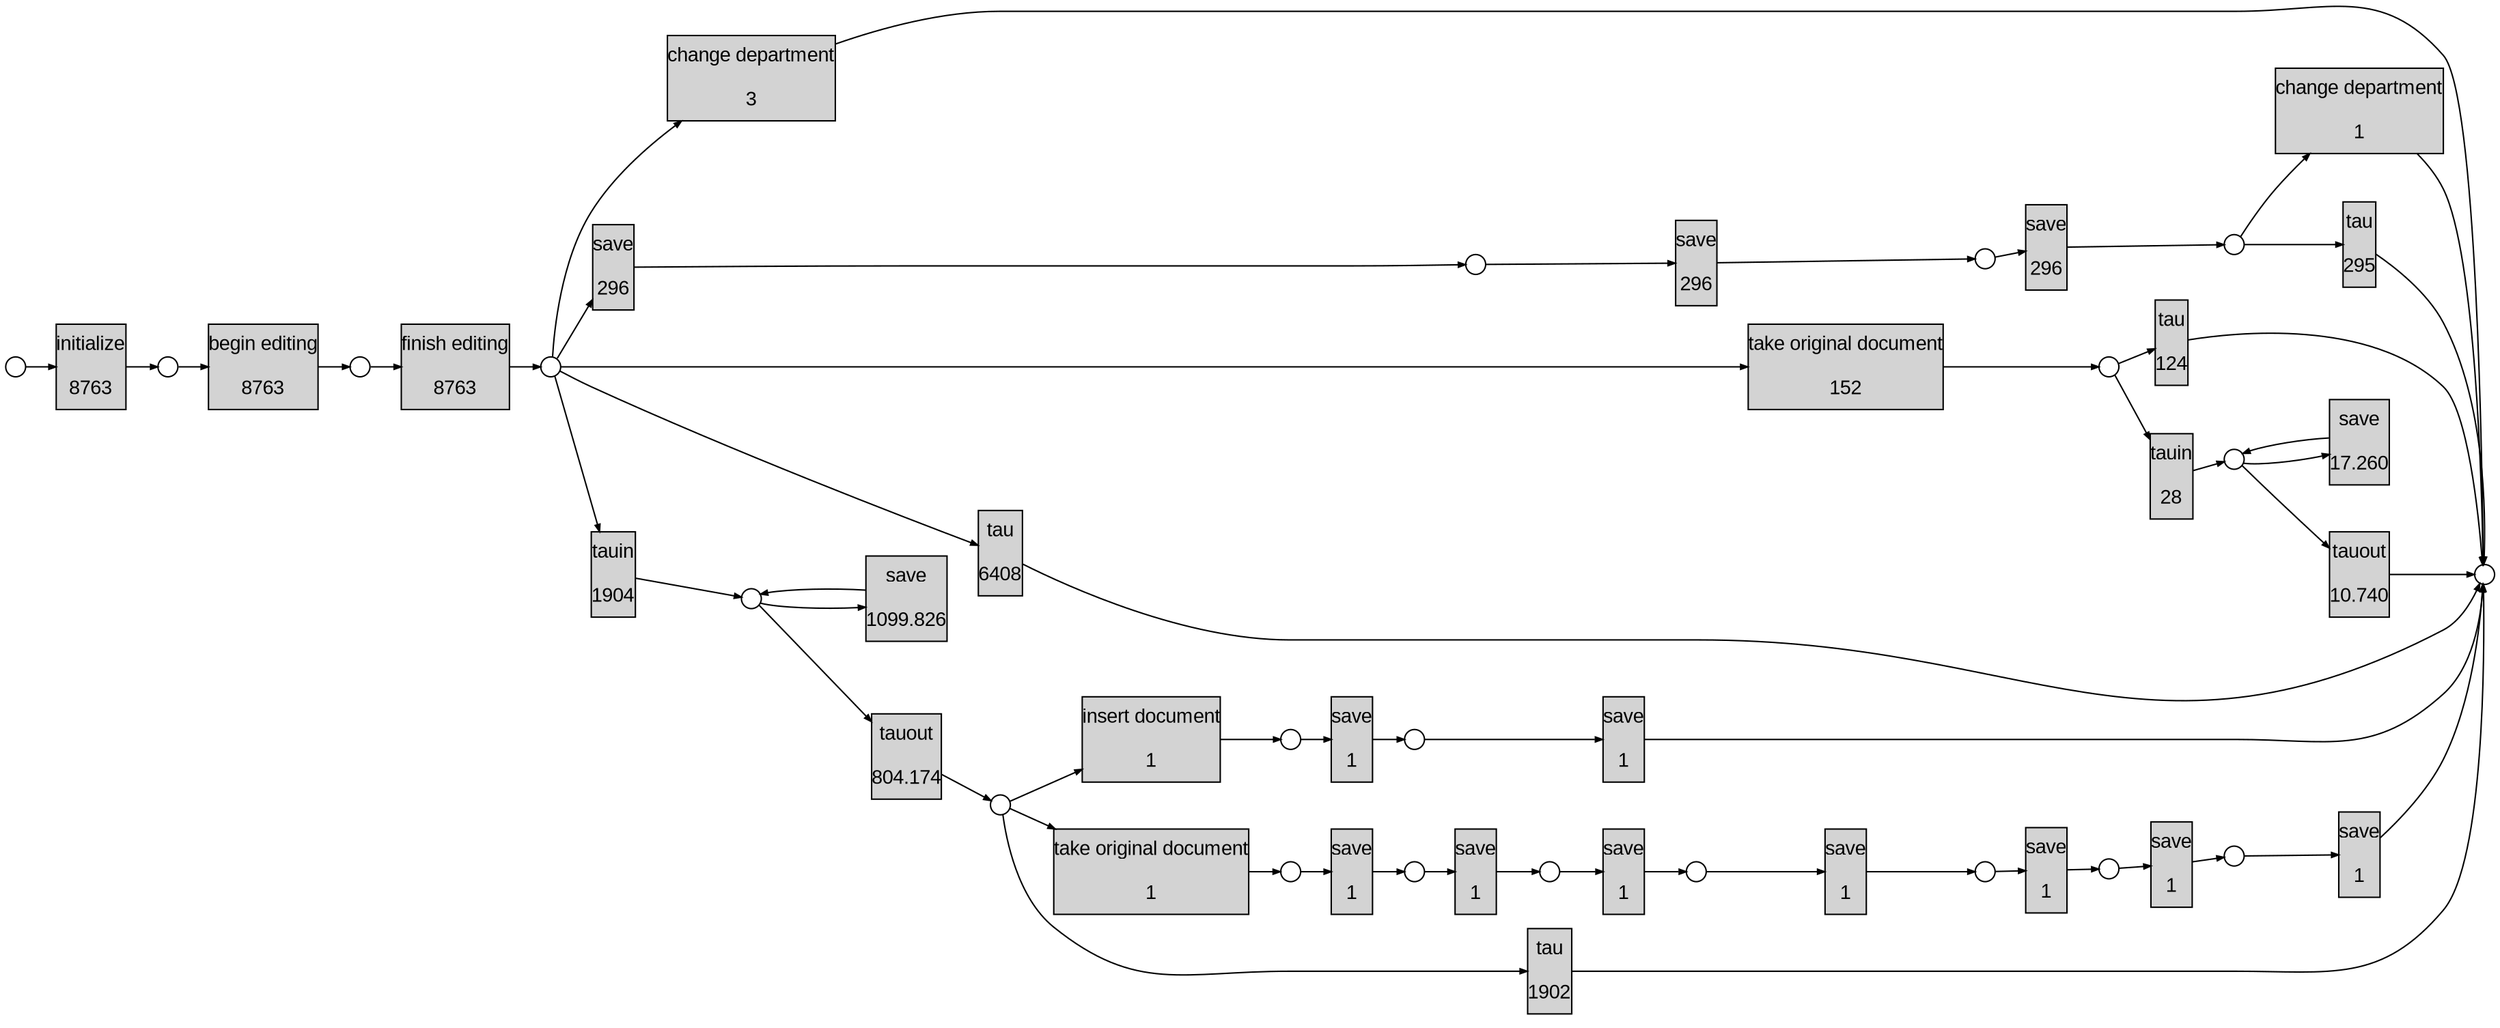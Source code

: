 digraph G { 
ranksep=".3"; fontsize="14"; remincross=true; margin="0.0,0.0"; fontname="Arial";rankdir="LR";
edge [arrowsize="0.5"];
node [height=".2",width=".2",fontname="Arial",fontsize="14"];
ratio=0.4;
id1 [shape="box",margin="0, 0.1",label="begin editing\n\n8763",style="filled"];
id2 [shape="box",margin="0, 0.1",label="change department\n\n1",style="filled"];
id3 [shape="box",margin="0, 0.1",label="change department\n\n3",style="filled"];
id4 [shape="box",margin="0, 0.1",label="finish editing\n\n8763",style="filled"];
id5 [shape="box",margin="0, 0.1",label="initialize\n\n8763",style="filled"];
id6 [shape="box",margin="0, 0.1",label="insert document\n\n1",style="filled"];
id7 [shape="box",margin="0, 0.1",label="save\n\n17.260",style="filled"];
id8 [shape="box",margin="0, 0.1",label="save\n\n1099.826",style="filled"];
id9 [shape="box",margin="0, 0.1",label="save\n\n1",style="filled"];
id10 [shape="box",margin="0, 0.1",label="save\n\n1",style="filled"];
id11 [shape="box",margin="0, 0.1",label="save\n\n1",style="filled"];
id12 [shape="box",margin="0, 0.1",label="save\n\n1",style="filled"];
id13 [shape="box",margin="0, 0.1",label="save\n\n1",style="filled"];
id14 [shape="box",margin="0, 0.1",label="save\n\n1",style="filled"];
id15 [shape="box",margin="0, 0.1",label="save\n\n1",style="filled"];
id16 [shape="box",margin="0, 0.1",label="save\n\n1",style="filled"];
id17 [shape="box",margin="0, 0.1",label="save\n\n1",style="filled"];
id18 [shape="box",margin="0, 0.1",label="save\n\n296",style="filled"];
id19 [shape="box",margin="0, 0.1",label="save\n\n296",style="filled"];
id20 [shape="box",margin="0, 0.1",label="save\n\n296",style="filled"];
id21 [shape="box",margin="0, 0.1",label="take original document\n\n152",style="filled"];
id22 [shape="box",margin="0, 0.1",label="take original document\n\n1",style="filled"];
id23 [shape="box",margin="0, 0.1",label="tau\n\n6408",style="filled"];
id24 [shape="box",margin="0, 0.1",label="tau\n\n124",style="filled"];
id25 [shape="box",margin="0, 0.1",label="tau\n\n1902",style="filled"];
id26 [shape="box",margin="0, 0.1",label="tau\n\n295",style="filled"];
id27 [shape="box",margin="0, 0.1",label="tauin\n\n28",style="filled"];
id28 [shape="box",margin="0, 0.1",label="tauin\n\n1904",style="filled"];
id29 [shape="box",margin="0, 0.1",label="tauout\n\n10.740",style="filled"];
id30 [shape="box",margin="0, 0.1",label="tauout\n\n804.174",style="filled"];
id31 [shape="circle",label=""];
id32 [shape="circle",label=""];
id33 [shape="circle",label=""];
id34 [shape="circle",label=""];
id35 [shape="circle",label=""];
id36 [shape="circle",label=""];
id37 [shape="circle",label=""];
id38 [shape="circle",label=""];
id39 [shape="circle",label=""];
id40 [shape="circle",label=""];
id41 [shape="circle",label=""];
id42 [shape="circle",label=""];
id43 [shape="circle",label=""];
id44 [shape="circle",label=""];
id45 [shape="circle",label=""];
id46 [shape="circle",label=""];
id47 [shape="circle",label=""];
id48 [shape="circle",label=""];
id49 [shape="circle",label=""];
id50 [shape="circle",label=""];
id51 [shape="circle",label=""];
id32 -> id7
id40 -> id13
id49 -> id23
id49 -> id21
id41 -> id4
id46 -> id2
id25 -> id51
id9 -> id37
id31 -> id27
id22 -> id36
id8 -> id35
id48 -> id20
id50 -> id5
id7 -> id32
id11 -> id39
id20 -> id46
id47 -> id19
id39 -> id12
id19 -> id48
id26 -> id51
id34 -> id25
id35 -> id30
id42 -> id14
id43 -> id15
id30 -> id34
id23 -> id51
id15 -> id51
id16 -> id45
id49 -> id28
id33 -> id1
id31 -> id24
id28 -> id35
id18 -> id47
id14 -> id43
id44 -> id16
id29 -> id51
id10 -> id38
id49 -> id18
id6 -> id44
id49 -> id3
id12 -> id40
id27 -> id32
id1 -> id41
id35 -> id8
id36 -> id9
id32 -> id29
id34 -> id6
id37 -> id10
id24 -> id51
id13 -> id42
id2 -> id51
id5 -> id33
id34 -> id22
id17 -> id51
id4 -> id49
id3 -> id51
id21 -> id31
id45 -> id17
id38 -> id11
id46 -> id26
}